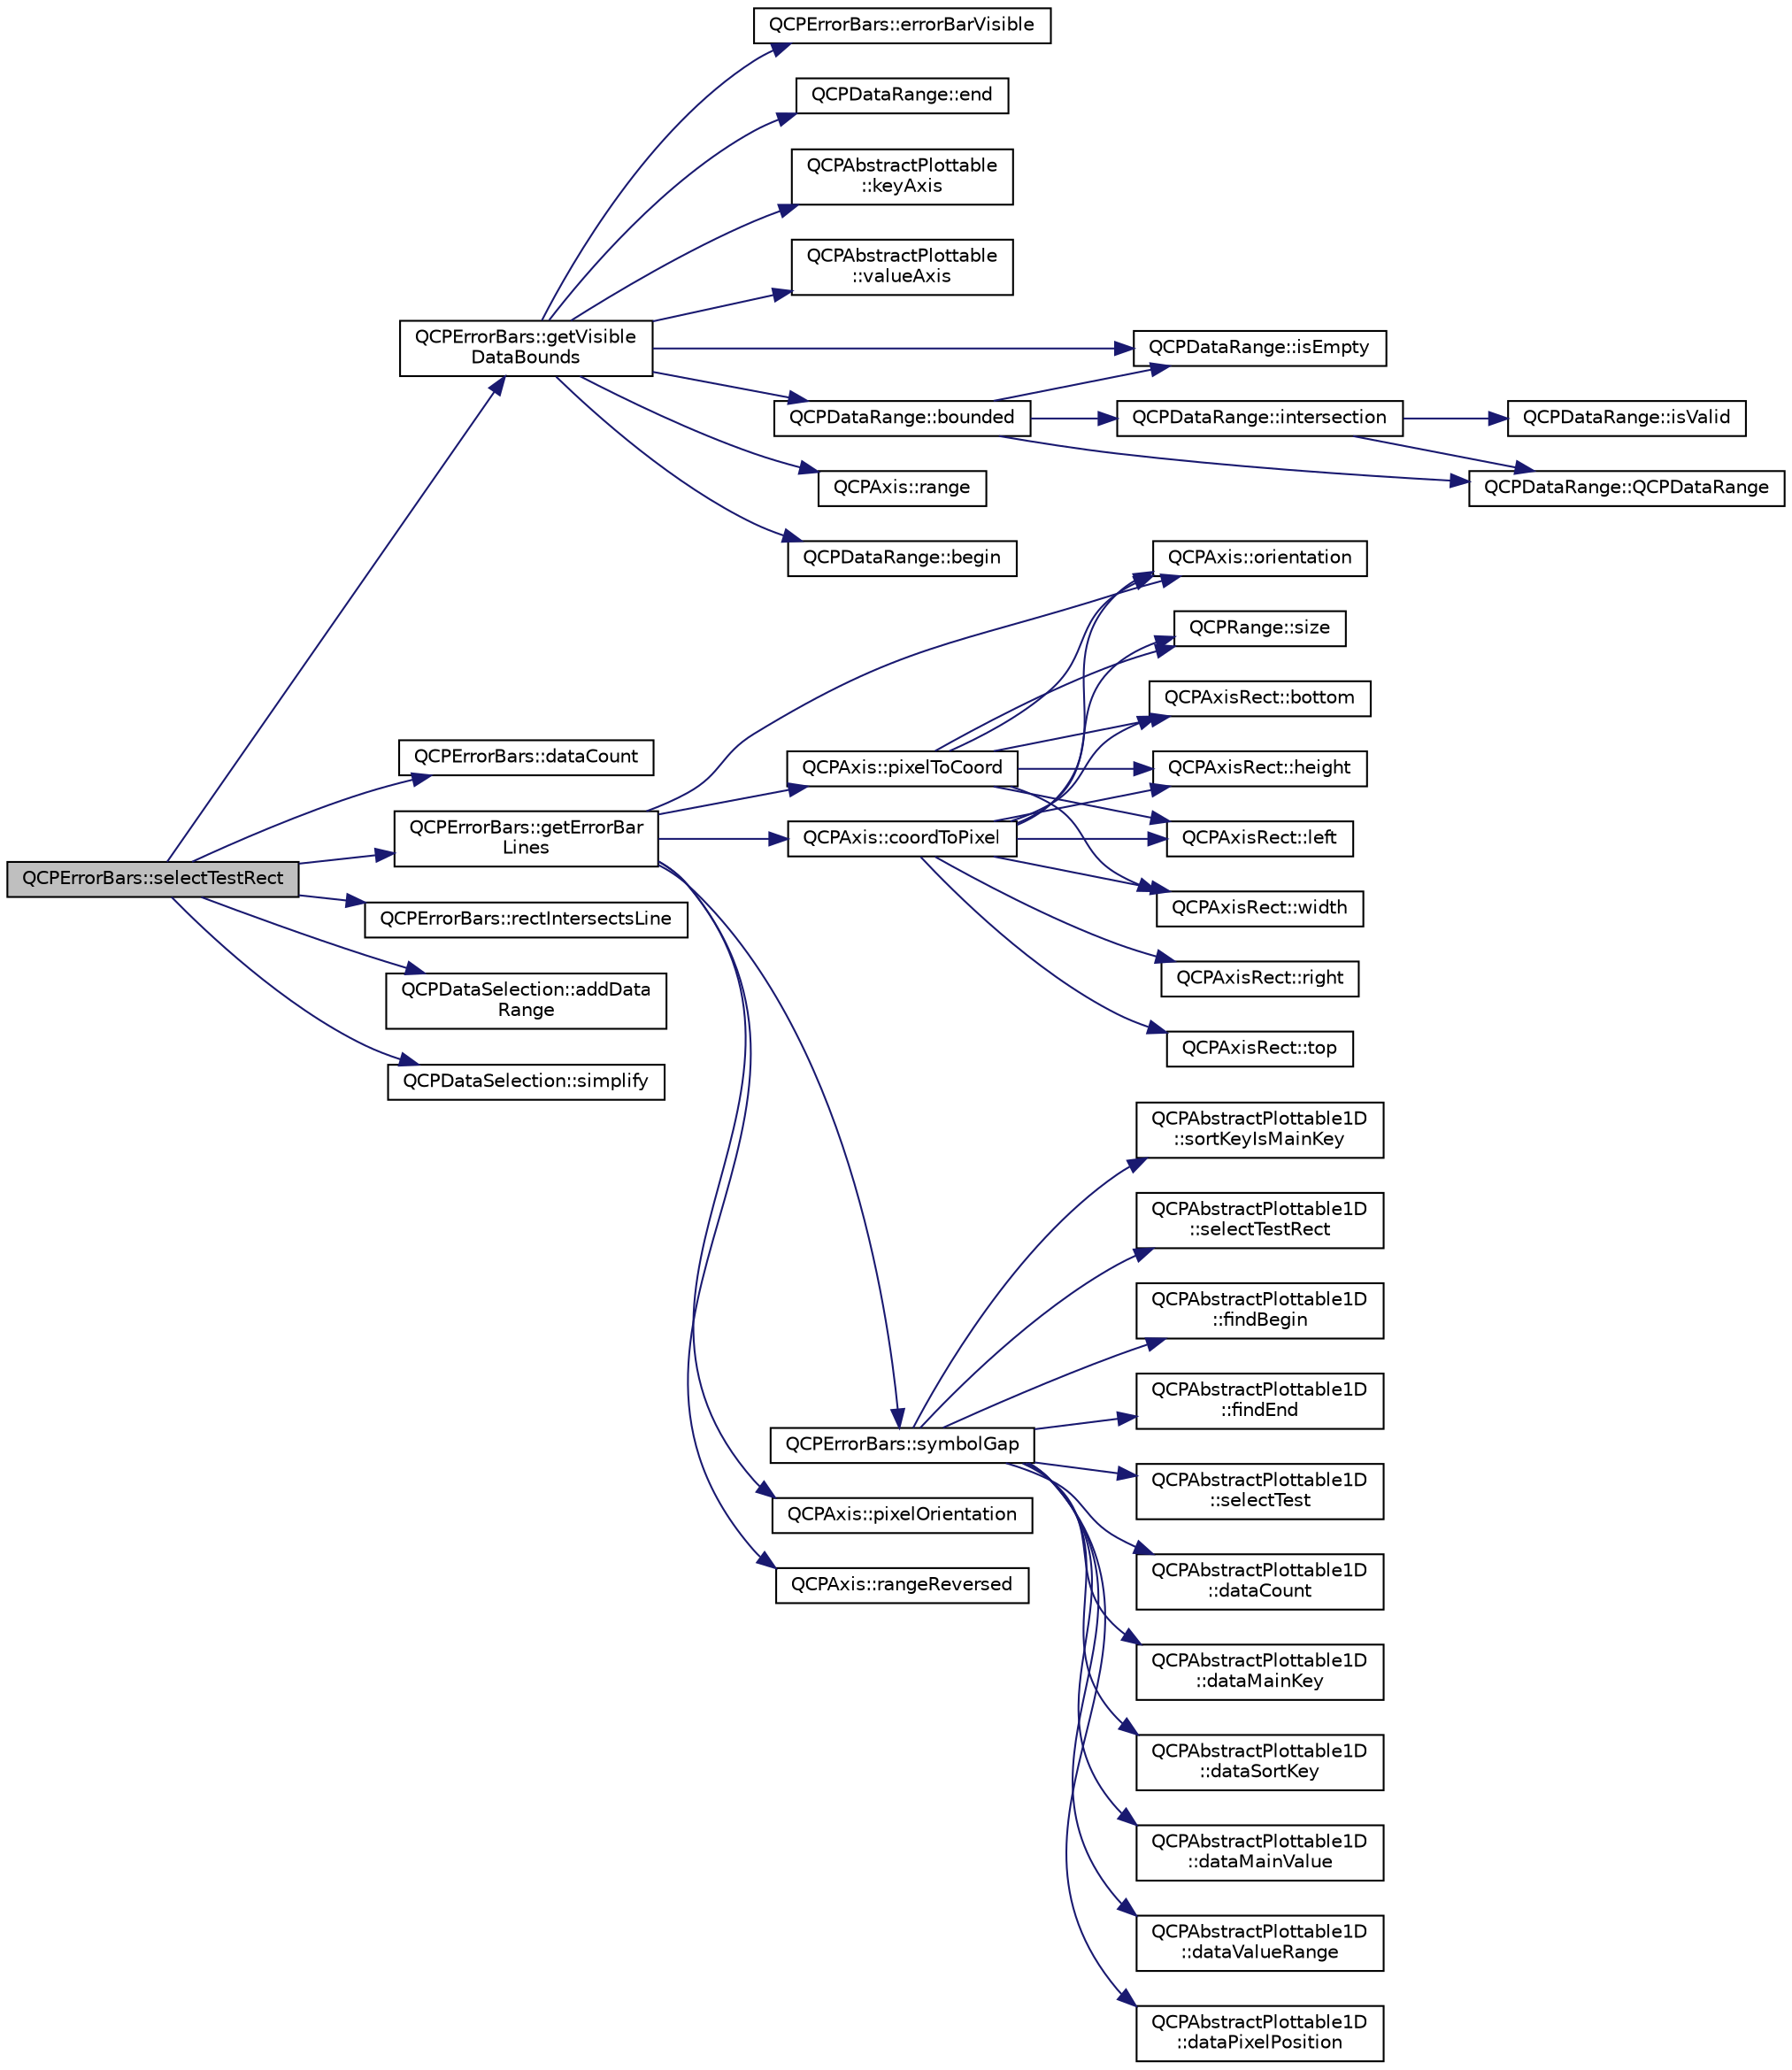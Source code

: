 digraph "QCPErrorBars::selectTestRect"
{
  edge [fontname="Helvetica",fontsize="10",labelfontname="Helvetica",labelfontsize="10"];
  node [fontname="Helvetica",fontsize="10",shape=record];
  rankdir="LR";
  Node294 [label="QCPErrorBars::selectTestRect",height=0.2,width=0.4,color="black", fillcolor="grey75", style="filled", fontcolor="black"];
  Node294 -> Node295 [color="midnightblue",fontsize="10",style="solid",fontname="Helvetica"];
  Node295 [label="QCPErrorBars::getVisible\lDataBounds",height=0.2,width=0.4,color="black", fillcolor="white", style="filled",URL="$class_q_c_p_error_bars.html#aac9ffa98815035d300b2e9a67495ba4c"];
  Node295 -> Node296 [color="midnightblue",fontsize="10",style="solid",fontname="Helvetica"];
  Node296 [label="QCPAbstractPlottable\l::keyAxis",height=0.2,width=0.4,color="black", fillcolor="white", style="filled",URL="$class_q_c_p_abstract_plottable.html#a2cdd6f0dd5e9a979037f86b4000d9cfe"];
  Node295 -> Node297 [color="midnightblue",fontsize="10",style="solid",fontname="Helvetica"];
  Node297 [label="QCPAbstractPlottable\l::valueAxis",height=0.2,width=0.4,color="black", fillcolor="white", style="filled",URL="$class_q_c_p_abstract_plottable.html#af47809a644a68ffd955fb30b01fb4f2f"];
  Node295 -> Node298 [color="midnightblue",fontsize="10",style="solid",fontname="Helvetica"];
  Node298 [label="QCPDataRange::isEmpty",height=0.2,width=0.4,color="black", fillcolor="white", style="filled",URL="$class_q_c_p_data_range.html#ac32e53fc05d6cd2eac96b96a7265d3b8"];
  Node295 -> Node299 [color="midnightblue",fontsize="10",style="solid",fontname="Helvetica"];
  Node299 [label="QCPDataRange::bounded",height=0.2,width=0.4,color="black", fillcolor="white", style="filled",URL="$class_q_c_p_data_range.html#a93529421d12fdd3a8bdb2b8061936352"];
  Node299 -> Node300 [color="midnightblue",fontsize="10",style="solid",fontname="Helvetica"];
  Node300 [label="QCPDataRange::intersection",height=0.2,width=0.4,color="black", fillcolor="white", style="filled",URL="$class_q_c_p_data_range.html#a84e1e03129dd52528efb4bac18d30183"];
  Node300 -> Node301 [color="midnightblue",fontsize="10",style="solid",fontname="Helvetica"];
  Node301 [label="QCPDataRange::isValid",height=0.2,width=0.4,color="black", fillcolor="white", style="filled",URL="$class_q_c_p_data_range.html#aae53a37472212dca0a7939963e20dba0"];
  Node300 -> Node302 [color="midnightblue",fontsize="10",style="solid",fontname="Helvetica"];
  Node302 [label="QCPDataRange::QCPDataRange",height=0.2,width=0.4,color="black", fillcolor="white", style="filled",URL="$class_q_c_p_data_range.html#a49e72fd9bace1da9d875136dcc04c986"];
  Node299 -> Node298 [color="midnightblue",fontsize="10",style="solid",fontname="Helvetica"];
  Node299 -> Node302 [color="midnightblue",fontsize="10",style="solid",fontname="Helvetica"];
  Node295 -> Node303 [color="midnightblue",fontsize="10",style="solid",fontname="Helvetica"];
  Node303 [label="QCPAxis::range",height=0.2,width=0.4,color="black", fillcolor="white", style="filled",URL="$class_q_c_p_axis.html#ac4058855a81f1a883cf2e754f6a6acb1"];
  Node295 -> Node304 [color="midnightblue",fontsize="10",style="solid",fontname="Helvetica"];
  Node304 [label="QCPDataRange::begin",height=0.2,width=0.4,color="black", fillcolor="white", style="filled",URL="$class_q_c_p_data_range.html#ae76d7eba9defdfafcd0fc41096793129"];
  Node295 -> Node305 [color="midnightblue",fontsize="10",style="solid",fontname="Helvetica"];
  Node305 [label="QCPErrorBars::errorBarVisible",height=0.2,width=0.4,color="black", fillcolor="white", style="filled",URL="$class_q_c_p_error_bars.html#a5ad9abccb1be3df25485ad7dc21b3b89"];
  Node295 -> Node306 [color="midnightblue",fontsize="10",style="solid",fontname="Helvetica"];
  Node306 [label="QCPDataRange::end",height=0.2,width=0.4,color="black", fillcolor="white", style="filled",URL="$class_q_c_p_data_range.html#aee1b20fb045929c3753ee2ce14af7630"];
  Node294 -> Node307 [color="midnightblue",fontsize="10",style="solid",fontname="Helvetica"];
  Node307 [label="QCPErrorBars::dataCount",height=0.2,width=0.4,color="black", fillcolor="white", style="filled",URL="$class_q_c_p_error_bars.html#a18b797c62f2af000b926e52eb46d97c7"];
  Node294 -> Node308 [color="midnightblue",fontsize="10",style="solid",fontname="Helvetica"];
  Node308 [label="QCPErrorBars::getErrorBar\lLines",height=0.2,width=0.4,color="black", fillcolor="white", style="filled",URL="$class_q_c_p_error_bars.html#abeea5ff0d66732bbfc9b74869d8c552e"];
  Node308 -> Node309 [color="midnightblue",fontsize="10",style="solid",fontname="Helvetica"];
  Node309 [label="QCPAxis::orientation",height=0.2,width=0.4,color="black", fillcolor="white", style="filled",URL="$class_q_c_p_axis.html#ab988ef4538e2655bb77bd138189cd42e"];
  Node308 -> Node310 [color="midnightblue",fontsize="10",style="solid",fontname="Helvetica"];
  Node310 [label="QCPAxis::pixelToCoord",height=0.2,width=0.4,color="black", fillcolor="white", style="filled",URL="$class_q_c_p_axis.html#a536ef8f624cac59b6b6fdcb495723c57"];
  Node310 -> Node309 [color="midnightblue",fontsize="10",style="solid",fontname="Helvetica"];
  Node310 -> Node311 [color="midnightblue",fontsize="10",style="solid",fontname="Helvetica"];
  Node311 [label="QCPAxisRect::left",height=0.2,width=0.4,color="black", fillcolor="white", style="filled",URL="$class_q_c_p_axis_rect.html#afb4a3de02046b20b9310bdb8fca781c3"];
  Node310 -> Node312 [color="midnightblue",fontsize="10",style="solid",fontname="Helvetica"];
  Node312 [label="QCPAxisRect::width",height=0.2,width=0.4,color="black", fillcolor="white", style="filled",URL="$class_q_c_p_axis_rect.html#a204645398a4f9d0b0189385c7c2cfb91"];
  Node310 -> Node313 [color="midnightblue",fontsize="10",style="solid",fontname="Helvetica"];
  Node313 [label="QCPRange::size",height=0.2,width=0.4,color="black", fillcolor="white", style="filled",URL="$class_q_c_p_range.html#a62326e7cc4316b96df6a60813230e63f"];
  Node310 -> Node314 [color="midnightblue",fontsize="10",style="solid",fontname="Helvetica"];
  Node314 [label="QCPAxisRect::bottom",height=0.2,width=0.4,color="black", fillcolor="white", style="filled",URL="$class_q_c_p_axis_rect.html#acefdf1abaa8a8ab681e906cc2be9581e"];
  Node310 -> Node315 [color="midnightblue",fontsize="10",style="solid",fontname="Helvetica"];
  Node315 [label="QCPAxisRect::height",height=0.2,width=0.4,color="black", fillcolor="white", style="filled",URL="$class_q_c_p_axis_rect.html#acc4377809e79d9a089ab790f39429b0d"];
  Node308 -> Node316 [color="midnightblue",fontsize="10",style="solid",fontname="Helvetica"];
  Node316 [label="QCPErrorBars::symbolGap",height=0.2,width=0.4,color="black", fillcolor="white", style="filled",URL="$class_q_c_p_error_bars.html#a2c969749fa0db565a42b80db9da5f388"];
  Node316 -> Node317 [color="midnightblue",fontsize="10",style="solid",fontname="Helvetica"];
  Node317 [label="QCPAbstractPlottable1D\l::dataCount",height=0.2,width=0.4,color="black", fillcolor="white", style="filled",URL="$class_q_c_p_abstract_plottable1_d.html#ab5dd99e4f1621e7dbd63438e0b02984e"];
  Node316 -> Node318 [color="midnightblue",fontsize="10",style="solid",fontname="Helvetica"];
  Node318 [label="QCPAbstractPlottable1D\l::dataMainKey",height=0.2,width=0.4,color="black", fillcolor="white", style="filled",URL="$class_q_c_p_abstract_plottable1_d.html#aeb156ebf5d3c8de906b428be30733ad8"];
  Node316 -> Node319 [color="midnightblue",fontsize="10",style="solid",fontname="Helvetica"];
  Node319 [label="QCPAbstractPlottable1D\l::dataSortKey",height=0.2,width=0.4,color="black", fillcolor="white", style="filled",URL="$class_q_c_p_abstract_plottable1_d.html#aa8277da921b009bce474437d50b4a2d8"];
  Node316 -> Node320 [color="midnightblue",fontsize="10",style="solid",fontname="Helvetica"];
  Node320 [label="QCPAbstractPlottable1D\l::dataMainValue",height=0.2,width=0.4,color="black", fillcolor="white", style="filled",URL="$class_q_c_p_abstract_plottable1_d.html#a6be0f657ba85a1688336d76ad649ecf2"];
  Node316 -> Node321 [color="midnightblue",fontsize="10",style="solid",fontname="Helvetica"];
  Node321 [label="QCPAbstractPlottable1D\l::dataValueRange",height=0.2,width=0.4,color="black", fillcolor="white", style="filled",URL="$class_q_c_p_abstract_plottable1_d.html#a55f937ba6a63e56e57f0b1a6e85a333a"];
  Node316 -> Node322 [color="midnightblue",fontsize="10",style="solid",fontname="Helvetica"];
  Node322 [label="QCPAbstractPlottable1D\l::dataPixelPosition",height=0.2,width=0.4,color="black", fillcolor="white", style="filled",URL="$class_q_c_p_abstract_plottable1_d.html#a6ca0699a6af5f25a7565de7c50ce13b2"];
  Node316 -> Node323 [color="midnightblue",fontsize="10",style="solid",fontname="Helvetica"];
  Node323 [label="QCPAbstractPlottable1D\l::sortKeyIsMainKey",height=0.2,width=0.4,color="black", fillcolor="white", style="filled",URL="$class_q_c_p_abstract_plottable1_d.html#afe0d56e39cc076032922f059b304c092"];
  Node316 -> Node324 [color="midnightblue",fontsize="10",style="solid",fontname="Helvetica"];
  Node324 [label="QCPAbstractPlottable1D\l::selectTestRect",height=0.2,width=0.4,color="black", fillcolor="white", style="filled",URL="$class_q_c_p_abstract_plottable1_d.html#a22377bf6e57ab7eedbc9e489250c6ded"];
  Node316 -> Node325 [color="midnightblue",fontsize="10",style="solid",fontname="Helvetica"];
  Node325 [label="QCPAbstractPlottable1D\l::findBegin",height=0.2,width=0.4,color="black", fillcolor="white", style="filled",URL="$class_q_c_p_abstract_plottable1_d.html#ad0b46d25cde3d035b180fb8f10c056e6"];
  Node316 -> Node326 [color="midnightblue",fontsize="10",style="solid",fontname="Helvetica"];
  Node326 [label="QCPAbstractPlottable1D\l::findEnd",height=0.2,width=0.4,color="black", fillcolor="white", style="filled",URL="$class_q_c_p_abstract_plottable1_d.html#a6e3ba20c9160d7361e58070390d10b1a"];
  Node316 -> Node327 [color="midnightblue",fontsize="10",style="solid",fontname="Helvetica"];
  Node327 [label="QCPAbstractPlottable1D\l::selectTest",height=0.2,width=0.4,color="black", fillcolor="white", style="filled",URL="$class_q_c_p_abstract_plottable1_d.html#a4611b43bcb6441b2154eb4f4e0a33db2"];
  Node308 -> Node328 [color="midnightblue",fontsize="10",style="solid",fontname="Helvetica"];
  Node328 [label="QCPAxis::pixelOrientation",height=0.2,width=0.4,color="black", fillcolor="white", style="filled",URL="$class_q_c_p_axis.html#a45c45bed7e5666683b8d56afa66fa51f"];
  Node308 -> Node329 [color="midnightblue",fontsize="10",style="solid",fontname="Helvetica"];
  Node329 [label="QCPAxis::coordToPixel",height=0.2,width=0.4,color="black", fillcolor="white", style="filled",URL="$class_q_c_p_axis.html#af15d1b3a7f7e9b53d759d3ccff1fe4b4"];
  Node329 -> Node309 [color="midnightblue",fontsize="10",style="solid",fontname="Helvetica"];
  Node329 -> Node313 [color="midnightblue",fontsize="10",style="solid",fontname="Helvetica"];
  Node329 -> Node312 [color="midnightblue",fontsize="10",style="solid",fontname="Helvetica"];
  Node329 -> Node311 [color="midnightblue",fontsize="10",style="solid",fontname="Helvetica"];
  Node329 -> Node330 [color="midnightblue",fontsize="10",style="solid",fontname="Helvetica"];
  Node330 [label="QCPAxisRect::right",height=0.2,width=0.4,color="black", fillcolor="white", style="filled",URL="$class_q_c_p_axis_rect.html#a3f819d4a1b2193723d1fdafc573eea10"];
  Node329 -> Node314 [color="midnightblue",fontsize="10",style="solid",fontname="Helvetica"];
  Node329 -> Node315 [color="midnightblue",fontsize="10",style="solid",fontname="Helvetica"];
  Node329 -> Node331 [color="midnightblue",fontsize="10",style="solid",fontname="Helvetica"];
  Node331 [label="QCPAxisRect::top",height=0.2,width=0.4,color="black", fillcolor="white", style="filled",URL="$class_q_c_p_axis_rect.html#a45dbad181cbb9f09d068dbb76c817c95"];
  Node308 -> Node332 [color="midnightblue",fontsize="10",style="solid",fontname="Helvetica"];
  Node332 [label="QCPAxis::rangeReversed",height=0.2,width=0.4,color="black", fillcolor="white", style="filled",URL="$class_q_c_p_axis.html#ab9866dd1a78f1920f491ec12a794bec2"];
  Node294 -> Node333 [color="midnightblue",fontsize="10",style="solid",fontname="Helvetica"];
  Node333 [label="QCPErrorBars::rectIntersectsLine",height=0.2,width=0.4,color="black", fillcolor="white", style="filled",URL="$class_q_c_p_error_bars.html#aa9b1642567a0aff8a2f6e0556c563633"];
  Node294 -> Node334 [color="midnightblue",fontsize="10",style="solid",fontname="Helvetica"];
  Node334 [label="QCPDataSelection::addData\lRange",height=0.2,width=0.4,color="black", fillcolor="white", style="filled",URL="$class_q_c_p_data_selection.html#a46740c5aa7b80ae9b2abf6985d61b74f"];
  Node294 -> Node335 [color="midnightblue",fontsize="10",style="solid",fontname="Helvetica"];
  Node335 [label="QCPDataSelection::simplify",height=0.2,width=0.4,color="black", fillcolor="white", style="filled",URL="$class_q_c_p_data_selection.html#a4a2fbad1a6e4d1dd26fdfdf88956f2a4"];
}
